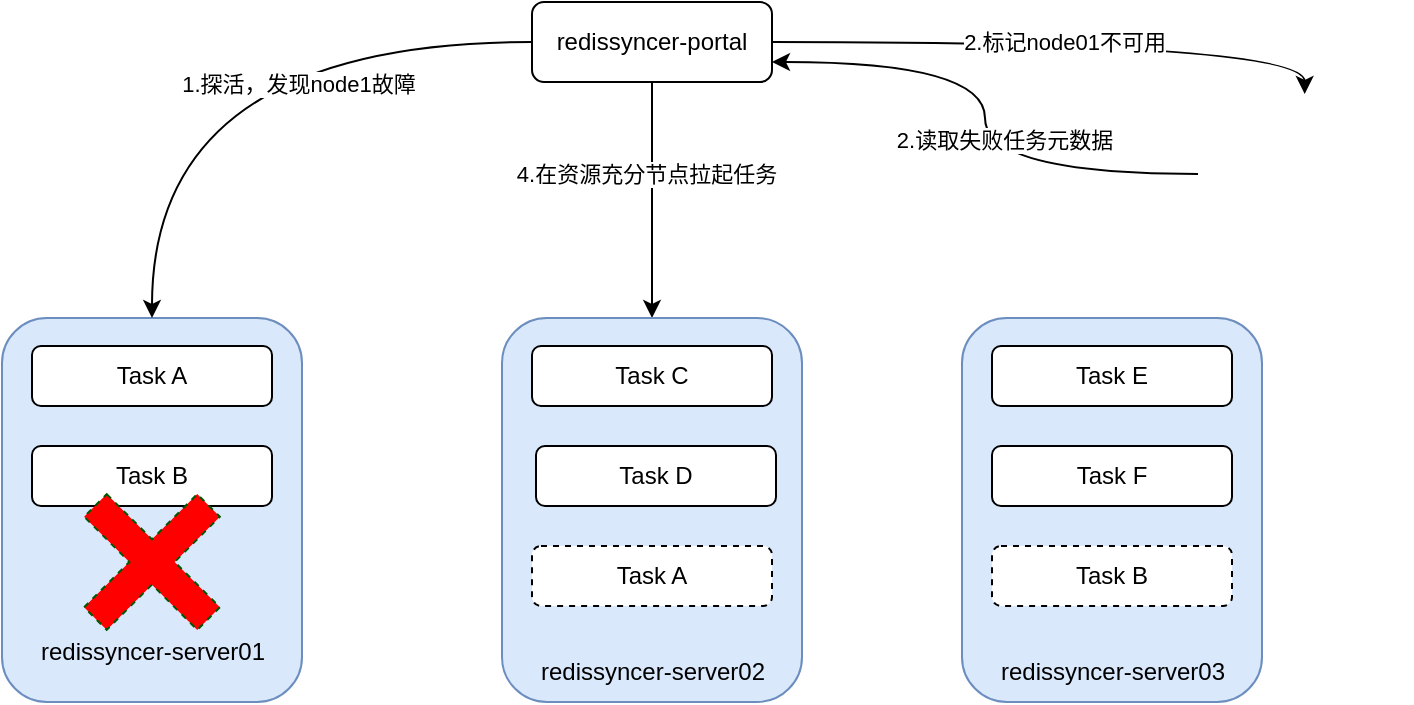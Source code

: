 <mxfile version="18.0.1" type="device"><diagram id="sRl3diNt7RbLs43Dy0aX" name="第 1 页"><mxGraphModel dx="1106" dy="1003" grid="1" gridSize="10" guides="1" tooltips="1" connect="1" arrows="1" fold="1" page="1" pageScale="1" pageWidth="1169" pageHeight="827" math="0" shadow="0"><root><mxCell id="0"/><mxCell id="1" parent="0"/><mxCell id="3" value="" style="rounded=1;whiteSpace=wrap;html=1;fillColor=#dae8fc;strokeColor=#6c8ebf;" parent="1" vertex="1"><mxGeometry x="270" y="398" width="150" height="192" as="geometry"/></mxCell><mxCell id="gii30XdYZO8V5nDpeQUR-20" style="edgeStyle=orthogonalEdgeStyle;curved=1;rounded=0;orthogonalLoop=1;jettySize=auto;html=1;entryX=1;entryY=0.75;entryDx=0;entryDy=0;" edge="1" parent="1" source="45RgHj-22V8So06pLqSa-105" target="45RgHj-22V8So06pLqSa-114"><mxGeometry relative="1" as="geometry"/></mxCell><mxCell id="gii30XdYZO8V5nDpeQUR-21" value="2.读取失败任务元数据" style="edgeLabel;html=1;align=center;verticalAlign=middle;resizable=0;points=[];" vertex="1" connectable="0" parent="gii30XdYZO8V5nDpeQUR-20"><mxGeometry x="-0.074" y="-8" relative="1" as="geometry"><mxPoint x="1" y="1" as="offset"/></mxGeometry></mxCell><mxCell id="45RgHj-22V8So06pLqSa-105" value="" style="shape=image;verticalLabelPosition=bottom;labelBackgroundColor=default;verticalAlign=top;aspect=fixed;imageAspect=0;image=https://cdn.freebiesupply.com/logos/thumbs/2x/etcd-logo.png;" parent="1" vertex="1"><mxGeometry x="868" y="286" width="106.67" height="80" as="geometry"/></mxCell><mxCell id="45RgHj-22V8So06pLqSa-106" value="Task A" style="rounded=1;whiteSpace=wrap;html=1;" parent="1" vertex="1"><mxGeometry x="285" y="412" width="120" height="30" as="geometry"/></mxCell><mxCell id="gii30XdYZO8V5nDpeQUR-17" style="edgeStyle=orthogonalEdgeStyle;rounded=0;orthogonalLoop=1;jettySize=auto;html=1;curved=1;" edge="1" parent="1" source="45RgHj-22V8So06pLqSa-114" target="3"><mxGeometry relative="1" as="geometry"/></mxCell><mxCell id="gii30XdYZO8V5nDpeQUR-18" value="1.探活，发现node1故障" style="edgeLabel;html=1;align=center;verticalAlign=middle;resizable=0;points=[];" vertex="1" connectable="0" parent="gii30XdYZO8V5nDpeQUR-17"><mxGeometry x="-0.287" y="21" relative="1" as="geometry"><mxPoint as="offset"/></mxGeometry></mxCell><mxCell id="gii30XdYZO8V5nDpeQUR-19" value="2.标记node01不可用" style="edgeStyle=orthogonalEdgeStyle;curved=1;rounded=0;orthogonalLoop=1;jettySize=auto;html=1;" edge="1" parent="1" source="45RgHj-22V8So06pLqSa-114" target="45RgHj-22V8So06pLqSa-105"><mxGeometry relative="1" as="geometry"/></mxCell><mxCell id="gii30XdYZO8V5nDpeQUR-22" style="edgeStyle=orthogonalEdgeStyle;curved=1;rounded=0;orthogonalLoop=1;jettySize=auto;html=1;" edge="1" parent="1" source="45RgHj-22V8So06pLqSa-114" target="gii30XdYZO8V5nDpeQUR-6"><mxGeometry relative="1" as="geometry"/></mxCell><mxCell id="gii30XdYZO8V5nDpeQUR-23" value="4.在资源充分节点拉起任务" style="edgeLabel;html=1;align=center;verticalAlign=middle;resizable=0;points=[];" vertex="1" connectable="0" parent="gii30XdYZO8V5nDpeQUR-22"><mxGeometry x="-0.22" y="-3" relative="1" as="geometry"><mxPoint as="offset"/></mxGeometry></mxCell><mxCell id="45RgHj-22V8So06pLqSa-114" value="redissyncer-portal" style="rounded=1;whiteSpace=wrap;html=1;" parent="1" vertex="1"><mxGeometry x="535" y="240" width="120" height="40" as="geometry"/></mxCell><mxCell id="gii30XdYZO8V5nDpeQUR-3" value="redissyncer-server01" style="text;html=1;strokeColor=none;fillColor=none;align=center;verticalAlign=middle;whiteSpace=wrap;rounded=0;" vertex="1" parent="1"><mxGeometry x="282.5" y="550" width="125" height="30" as="geometry"/></mxCell><mxCell id="gii30XdYZO8V5nDpeQUR-4" value="Task B" style="rounded=1;whiteSpace=wrap;html=1;" vertex="1" parent="1"><mxGeometry x="285" y="462" width="120" height="30" as="geometry"/></mxCell><mxCell id="gii30XdYZO8V5nDpeQUR-6" value="" style="rounded=1;whiteSpace=wrap;html=1;fillColor=#dae8fc;strokeColor=#6c8ebf;" vertex="1" parent="1"><mxGeometry x="520" y="398" width="150" height="192" as="geometry"/></mxCell><mxCell id="gii30XdYZO8V5nDpeQUR-7" value="Task C" style="rounded=1;whiteSpace=wrap;html=1;" vertex="1" parent="1"><mxGeometry x="535" y="412" width="120" height="30" as="geometry"/></mxCell><mxCell id="gii30XdYZO8V5nDpeQUR-8" value="redissyncer-server02" style="text;html=1;strokeColor=none;fillColor=none;align=center;verticalAlign=middle;whiteSpace=wrap;rounded=0;" vertex="1" parent="1"><mxGeometry x="532.5" y="560" width="125" height="30" as="geometry"/></mxCell><mxCell id="gii30XdYZO8V5nDpeQUR-9" value="Task D" style="rounded=1;whiteSpace=wrap;html=1;" vertex="1" parent="1"><mxGeometry x="537" y="462" width="120" height="30" as="geometry"/></mxCell><mxCell id="gii30XdYZO8V5nDpeQUR-10" value="Task A" style="rounded=1;whiteSpace=wrap;html=1;dashed=1;" vertex="1" parent="1"><mxGeometry x="535" y="512" width="120" height="30" as="geometry"/></mxCell><mxCell id="gii30XdYZO8V5nDpeQUR-11" value="" style="rounded=1;whiteSpace=wrap;html=1;fillColor=#dae8fc;strokeColor=#6c8ebf;" vertex="1" parent="1"><mxGeometry x="750" y="398" width="150" height="192" as="geometry"/></mxCell><mxCell id="gii30XdYZO8V5nDpeQUR-12" value="Task E" style="rounded=1;whiteSpace=wrap;html=1;" vertex="1" parent="1"><mxGeometry x="765" y="412" width="120" height="30" as="geometry"/></mxCell><mxCell id="gii30XdYZO8V5nDpeQUR-13" value="redissyncer-server03" style="text;html=1;strokeColor=none;fillColor=none;align=center;verticalAlign=middle;whiteSpace=wrap;rounded=0;" vertex="1" parent="1"><mxGeometry x="762.5" y="560" width="125" height="30" as="geometry"/></mxCell><mxCell id="gii30XdYZO8V5nDpeQUR-14" value="Task F" style="rounded=1;whiteSpace=wrap;html=1;" vertex="1" parent="1"><mxGeometry x="765" y="462" width="120" height="30" as="geometry"/></mxCell><mxCell id="gii30XdYZO8V5nDpeQUR-15" value="Task B" style="rounded=1;whiteSpace=wrap;html=1;dashed=1;" vertex="1" parent="1"><mxGeometry x="765" y="512" width="120" height="30" as="geometry"/></mxCell><mxCell id="gii30XdYZO8V5nDpeQUR-16" value="" style="shape=cross;whiteSpace=wrap;html=1;dashed=1;rotation=45;fillColor=#FF0000;fontColor=#ffffff;strokeColor=#005700;" vertex="1" parent="1"><mxGeometry x="305" y="480" width="80" height="80" as="geometry"/></mxCell></root></mxGraphModel></diagram></mxfile>